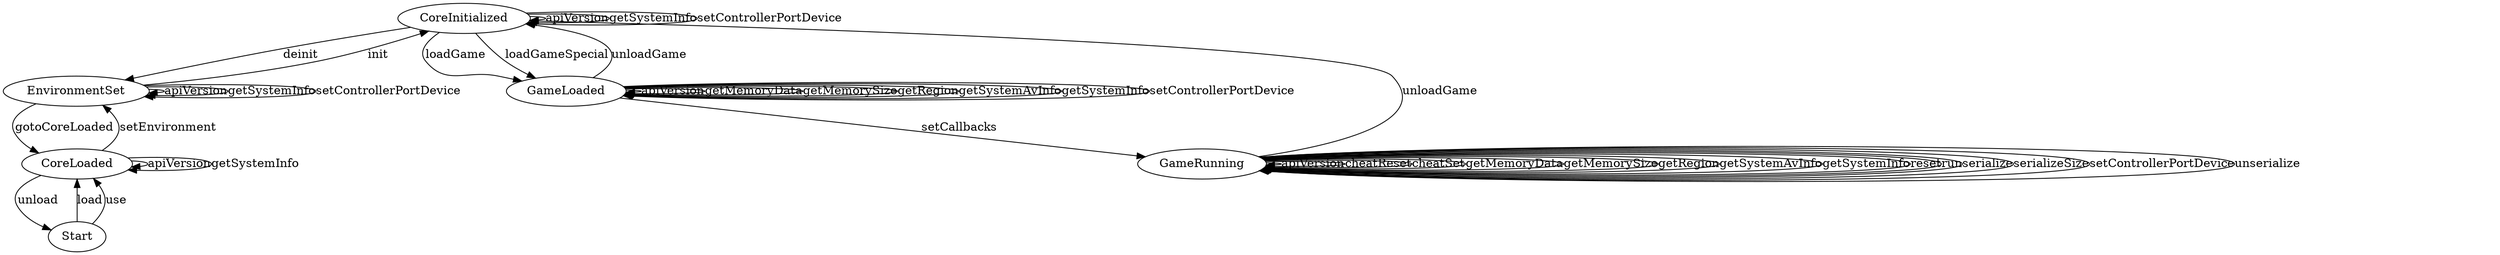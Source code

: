 // Generated with FSM compiler, https://github.com/leiradel/luamods/ddlt

digraph CoreFsm {
    CoreInitialized [label="CoreInitialized"];
    CoreLoaded [label="CoreLoaded"];
    EnvironmentSet [label="EnvironmentSet"];
    GameLoaded [label="GameLoaded"];
    GameRunning [label="GameRunning"];
    Start [label="Start"];

    CoreInitialized -> CoreInitialized [label="apiVersion"];
    CoreInitialized -> EnvironmentSet [label="deinit"];
    CoreInitialized -> CoreInitialized [label="getSystemInfo"];
    CoreInitialized -> GameLoaded [label="loadGame"];
    CoreInitialized -> GameLoaded [label="loadGameSpecial"];
    CoreInitialized -> CoreInitialized [label="setControllerPortDevice"];
    CoreLoaded -> CoreLoaded [label="apiVersion"];
    CoreLoaded -> CoreLoaded [label="getSystemInfo"];
    CoreLoaded -> EnvironmentSet [label="setEnvironment"];
    CoreLoaded -> Start [label="unload"];
    EnvironmentSet -> EnvironmentSet [label="apiVersion"];
    EnvironmentSet -> EnvironmentSet [label="getSystemInfo"];
    EnvironmentSet -> CoreLoaded [label="gotoCoreLoaded"];
    EnvironmentSet -> CoreInitialized [label="init"];
    EnvironmentSet -> EnvironmentSet [label="setControllerPortDevice"];
    GameLoaded -> GameLoaded [label="apiVersion"];
    GameLoaded -> GameLoaded [label="getMemoryData"];
    GameLoaded -> GameLoaded [label="getMemorySize"];
    GameLoaded -> GameLoaded [label="getRegion"];
    GameLoaded -> GameLoaded [label="getSystemAvInfo"];
    GameLoaded -> GameLoaded [label="getSystemInfo"];
    GameLoaded -> GameRunning [label="setCallbacks"];
    GameLoaded -> GameLoaded [label="setControllerPortDevice"];
    GameLoaded -> CoreInitialized [label="unloadGame"];
    GameRunning -> GameRunning [label="apiVersion"];
    GameRunning -> GameRunning [label="cheatReset"];
    GameRunning -> GameRunning [label="cheatSet"];
    GameRunning -> GameRunning [label="getMemoryData"];
    GameRunning -> GameRunning [label="getMemorySize"];
    GameRunning -> GameRunning [label="getRegion"];
    GameRunning -> GameRunning [label="getSystemAvInfo"];
    GameRunning -> GameRunning [label="getSystemInfo"];
    GameRunning -> GameRunning [label="reset"];
    GameRunning -> GameRunning [label="run"];
    GameRunning -> GameRunning [label="serialize"];
    GameRunning -> GameRunning [label="serializeSize"];
    GameRunning -> GameRunning [label="setControllerPortDevice"];
    GameRunning -> CoreInitialized [label="unloadGame"];
    GameRunning -> GameRunning [label="unserialize"];
    Start -> CoreLoaded [label="load"];
    Start -> CoreLoaded [label="use"];
}

